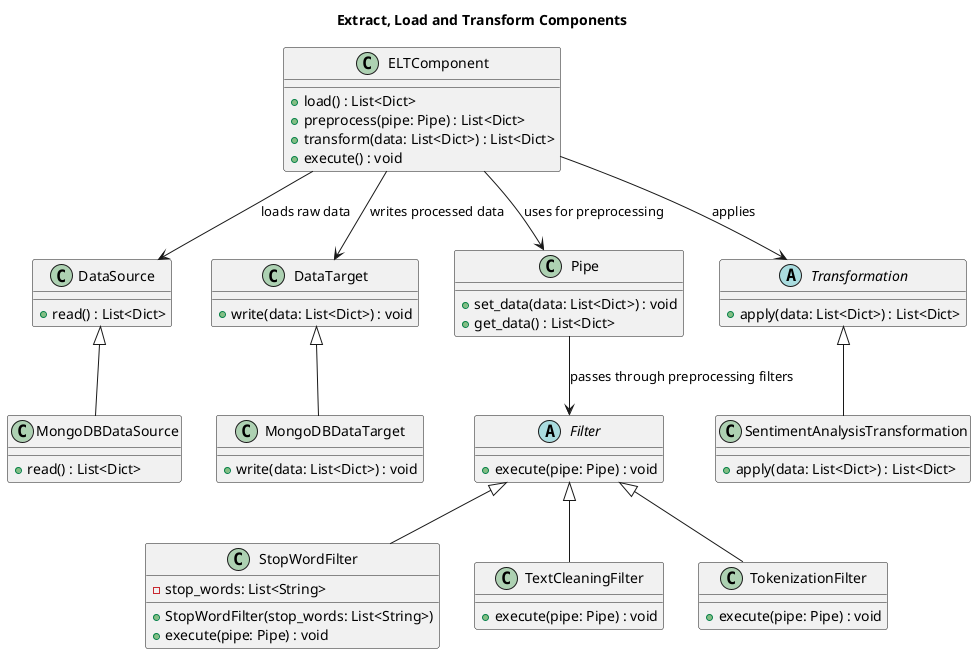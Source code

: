 @startuml
title Extract, Load and Transform Components

' Class definitions for the ELT process

class ELTComponent {
    +load() : List<Dict>
    +preprocess(pipe: Pipe) : List<Dict>
    +transform(data: List<Dict>) : List<Dict>
    +execute() : void
}

class DataSource {
    +read() : List<Dict>
}

class MongoDBDataSource {
    +read() : List<Dict>
}

class DataTarget {
    +write(data: List<Dict>) : void
}

class MongoDBDataTarget {
    +write(data: List<Dict>) : void
}

class Pipe {
    +set_data(data: List<Dict>) : void
    +get_data() : List<Dict>
}

abstract class Filter {
    +execute(pipe: Pipe) : void
}

class StopWordFilter {
    -stop_words: List<String>
    +StopWordFilter(stop_words: List<String>)
    +execute(pipe: Pipe) : void
}

class TextCleaningFilter {
    +execute(pipe: Pipe) : void
}

class TokenizationFilter {
    +execute(pipe: Pipe) : void
}

abstract class Transformation {
    +apply(data: List<Dict>) : List<Dict>
}

class SentimentAnalysisTransformation {
    +apply(data: List<Dict>) : List<Dict>
}

' Relationships

ELTComponent --> DataSource : loads raw data
ELTComponent --> DataTarget : writes processed data
ELTComponent --> Transformation : applies
ELTComponent --> Pipe : uses for preprocessing
Pipe --> Filter : passes through preprocessing filters

DataSource <|-- MongoDBDataSource
DataTarget <|-- MongoDBDataTarget
Transformation <|-- SentimentAnalysisTransformation

Filter <|-- StopWordFilter
Filter <|-- TextCleaningFilter
Filter <|-- TokenizationFilter

@enduml
